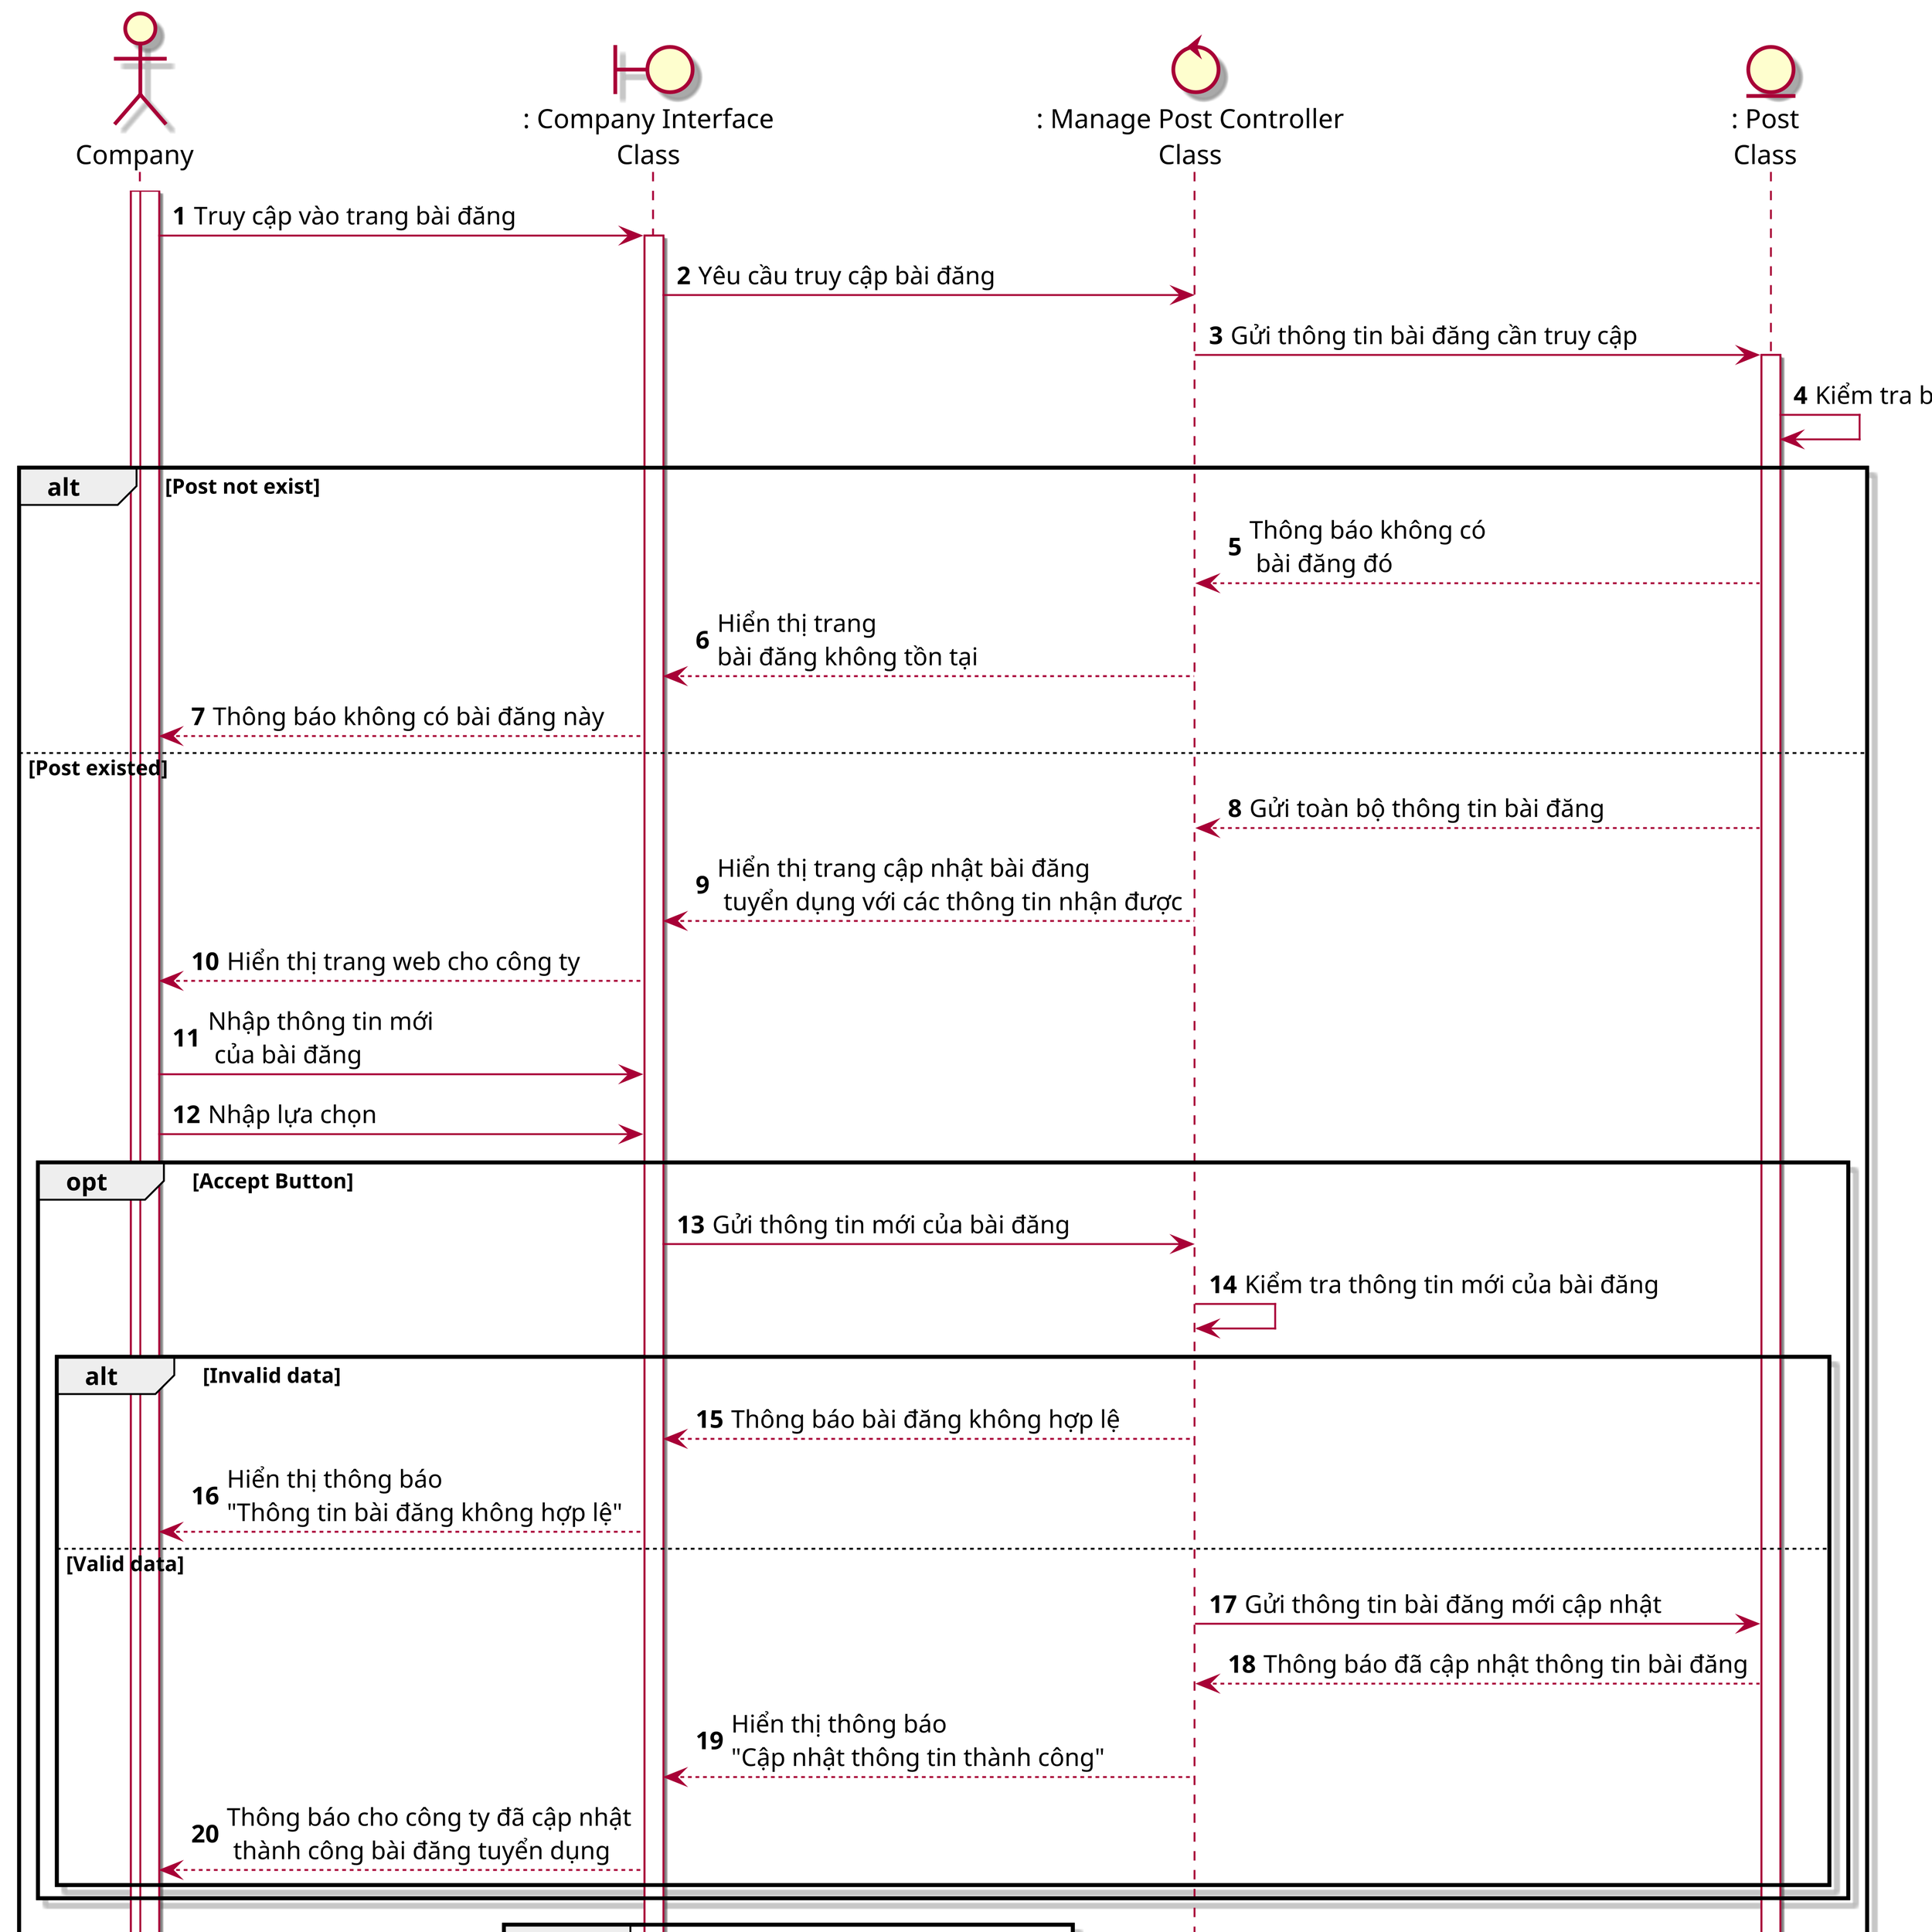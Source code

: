 @startuml SeqCapNhatBaiDang
skin rose
hide footbox 
scale 5

actor company as "Company"
boundary companyInterface as ": Company Interface\nClass"
entity Post as ": Post\nClass"
company++
control postController as ": Manage Post Controller\nClass"
entity Post as ": Post\nClass"
autonumber 
company++
company -> companyInterface++: Truy cập vào trang bài đăng
companyInterface-> postController: Yêu cầu truy cập bài đăng
postController -> Post++:Gửi thông tin bài đăng cần truy cập
Post -> Post: Kiểm tra bài đăng trong dữ liệu
alt Post not exist
    Post--> postController: Thông báo không có\n bài đăng đó
    postController --> companyInterface: Hiển thị trang \nbài đăng không tồn tại 
    companyInterface --> company: Thông báo không có bài đăng này
else Post existed
    Post--> postController: Gửi toàn bộ thông tin bài đăng
    postController --> companyInterface: Hiển thị trang cập nhật bài đăng\n tuyển dụng với các thông tin nhận được
    companyInterface --> company: Hiển thị trang web cho công ty
    company-> companyInterface: Nhập thông tin mới\n của bài đăng
    company-> companyInterface: Nhập lựa chọn
    opt Accept Button
    companyInterface->postController: Gửi thông tin mới của bài đăng
    postController->postController: Kiểm tra thông tin mới của bài đăng
    alt Invalid data
    postController --> companyInterface: Thông báo bài đăng không hợp lệ
    companyInterface --> company: Hiển thị thông báo \n"Thông tin bài đăng không hợp lệ"
    else Valid data
    postController -> Post: Gửi thông tin bài đăng mới cập nhật
    Post --> postController: Thông báo đã cập nhật thông tin bài đăng
    postController --> companyInterface: Hiển thị thông báo\n"Cập nhật thông tin thành công"
    companyInterface --> company: Thông báo cho công ty đã cập nhật\n thành công bài đăng tuyển dụng
    end
    end
    opt Cancel Button
    companyInterface -> companyInterface: Thoát khỏi trang \ncập nhật thông tin bài đăng
    end
end
@enduml